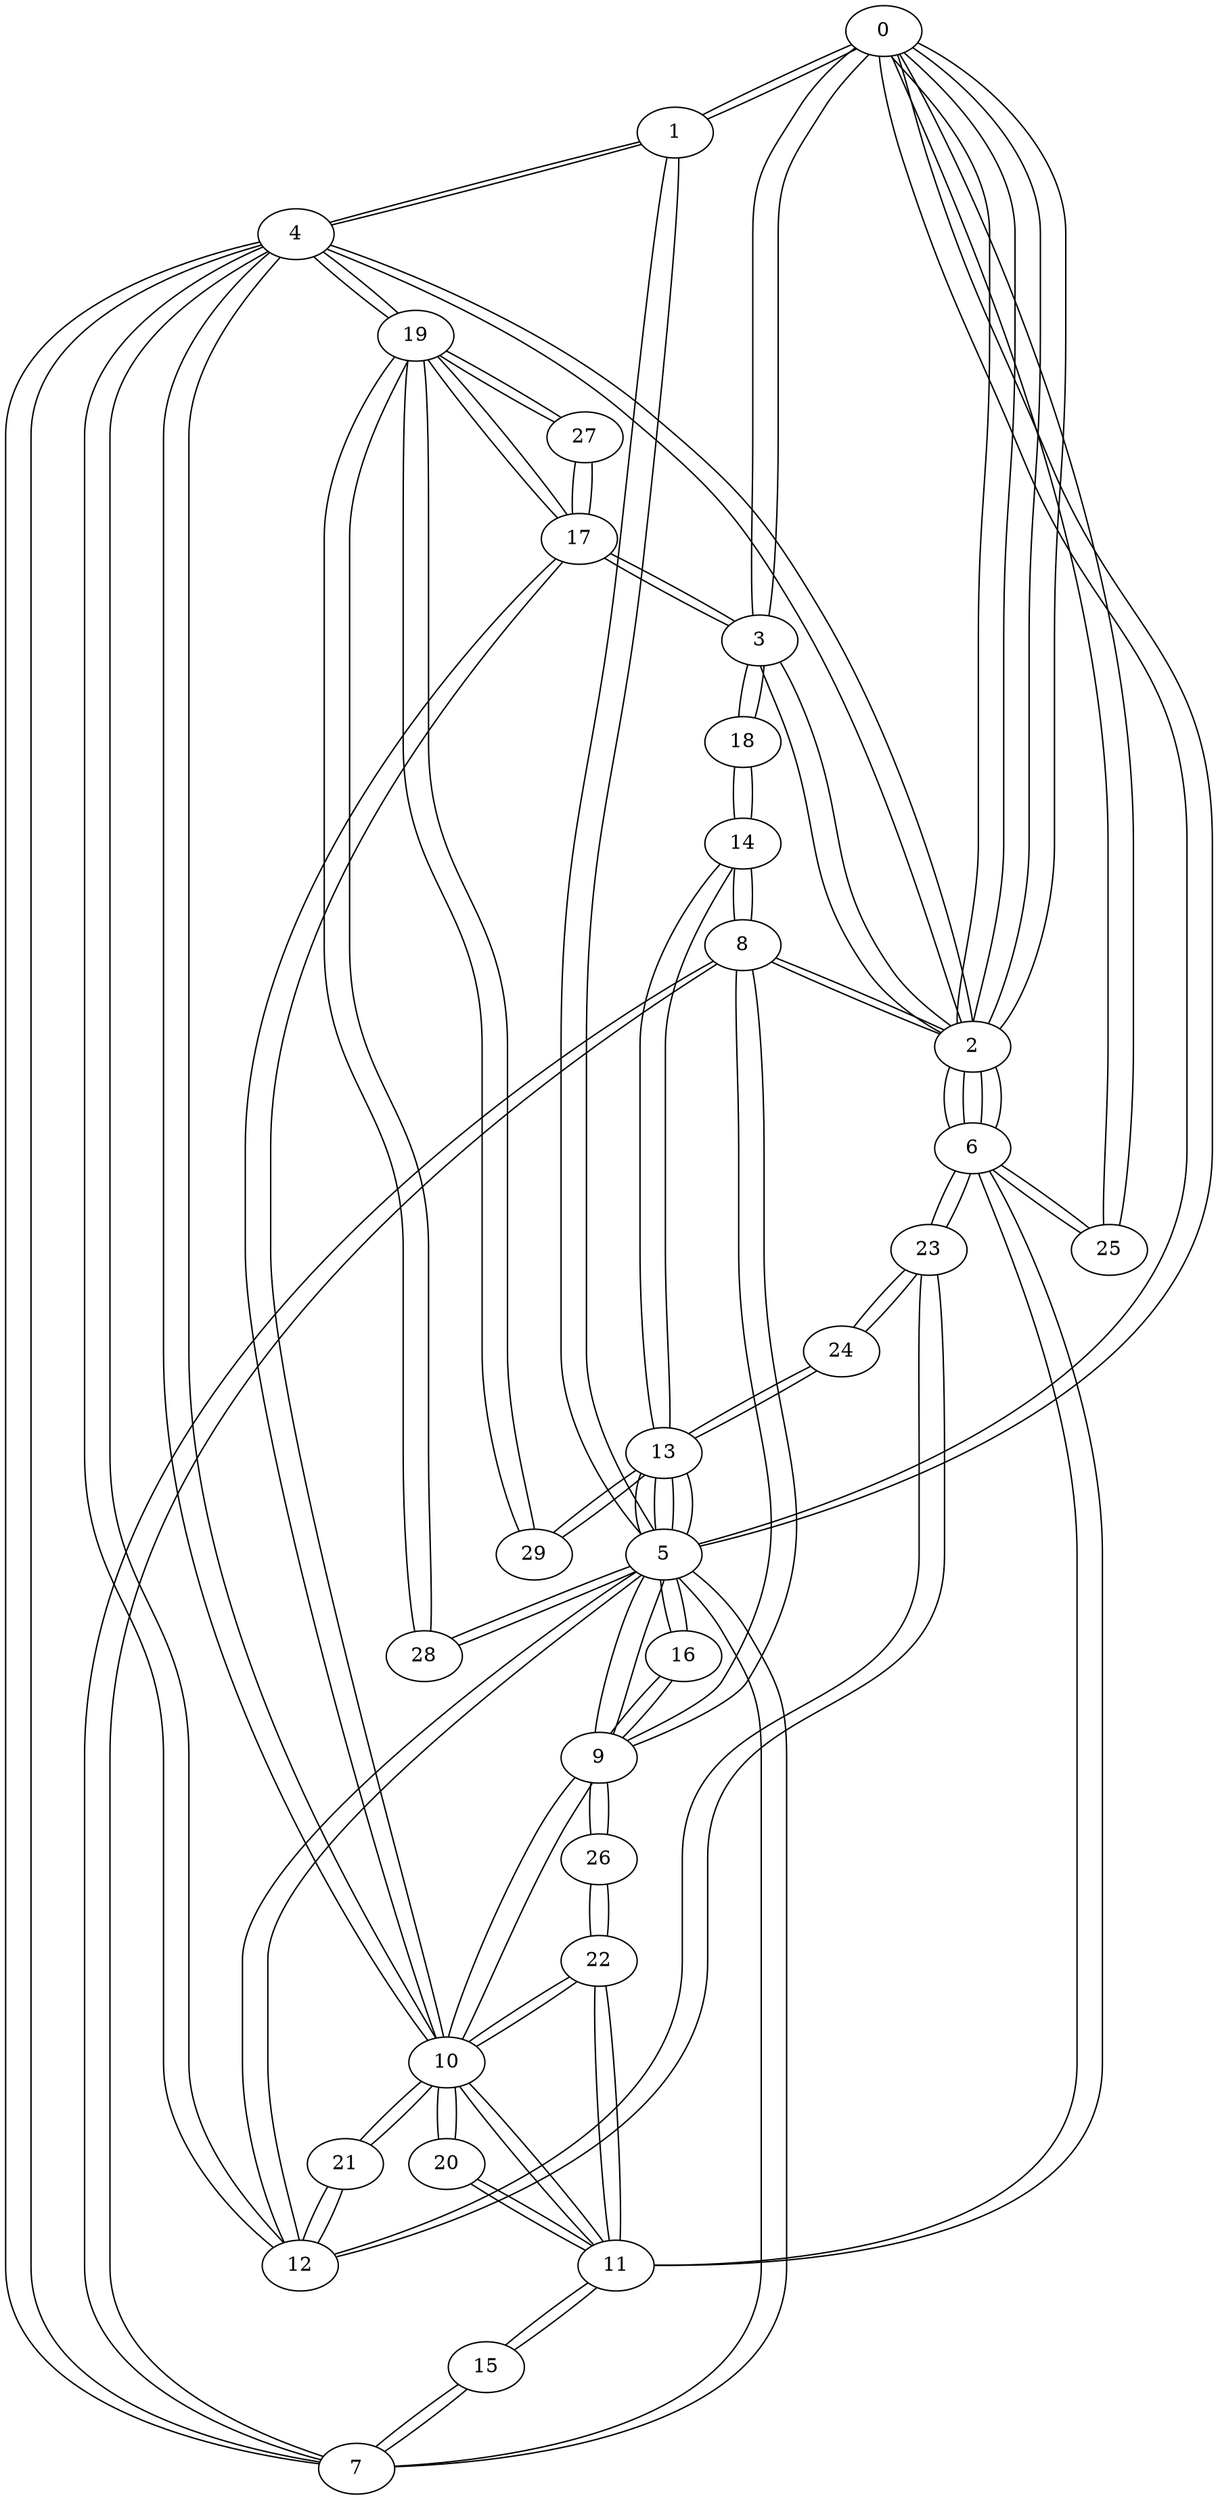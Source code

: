 graph {
  0 -- 1;
  0 -- 2;
  0 -- 2;
  0 -- 3;
  0 -- 5;
  0 -- 25;
  1 -- 0;
  1 -- 4;
  1 -- 5;
  2 -- 0;
  2 -- 0;
  2 -- 3;
  2 -- 4;
  2 -- 6;
  2 -- 6;
  2 -- 8;
  3 -- 0;
  3 -- 2;
  3 -- 17;
  3 -- 18;
  4 -- 1;
  4 -- 2;
  4 -- 7;
  4 -- 10;
  4 -- 12;
  4 -- 19;
  5 -- 1;
  5 -- 0;
  5 -- 7;
  5 -- 9;
  5 -- 12;
  5 -- 13;
  5 -- 13;
  5 -- 16;
  5 -- 28;
  6 -- 2;
  6 -- 2;
  6 -- 11;
  6 -- 23;
  6 -- 25;
  7 -- 5;
  7 -- 4;
  7 -- 8;
  7 -- 15;
  8 -- 7;
  8 -- 2;
  8 -- 9;
  8 -- 14;
  9 -- 8;
  9 -- 5;
  9 -- 10;
  9 -- 16;
  9 -- 26;
  10 -- 9;
  10 -- 4;
  10 -- 11;
  10 -- 17;
  10 -- 20;
  10 -- 21;
  10 -- 22;
  11 -- 10;
  11 -- 6;
  11 -- 15;
  11 -- 20;
  11 -- 22;
  12 -- 4;
  12 -- 5;
  12 -- 21;
  12 -- 23;
  13 -- 5;
  13 -- 5;
  13 -- 14;
  13 -- 24;
  13 -- 29;
  14 -- 8;
  14 -- 13;
  14 -- 18;
  15 -- 7;
  15 -- 11;
  16 -- 9;
  16 -- 5;
  17 -- 3;
  17 -- 10;
  17 -- 19;
  17 -- 27;
  18 -- 14;
  18 -- 3;
  19 -- 17;
  19 -- 4;
  19 -- 27;
  19 -- 28;
  19 -- 29;
  20 -- 10;
  20 -- 11;
  21 -- 12;
  21 -- 10;
  22 -- 11;
  22 -- 10;
  22 -- 26;
  23 -- 6;
  23 -- 12;
  23 -- 24;
  24 -- 13;
  24 -- 23;
  25 -- 6;
  25 -- 0;
  26 -- 9;
  26 -- 22;
  27 -- 17;
  27 -- 19;
  28 -- 19;
  28 -- 5;
  29 -- 19;
  29 -- 13;
}